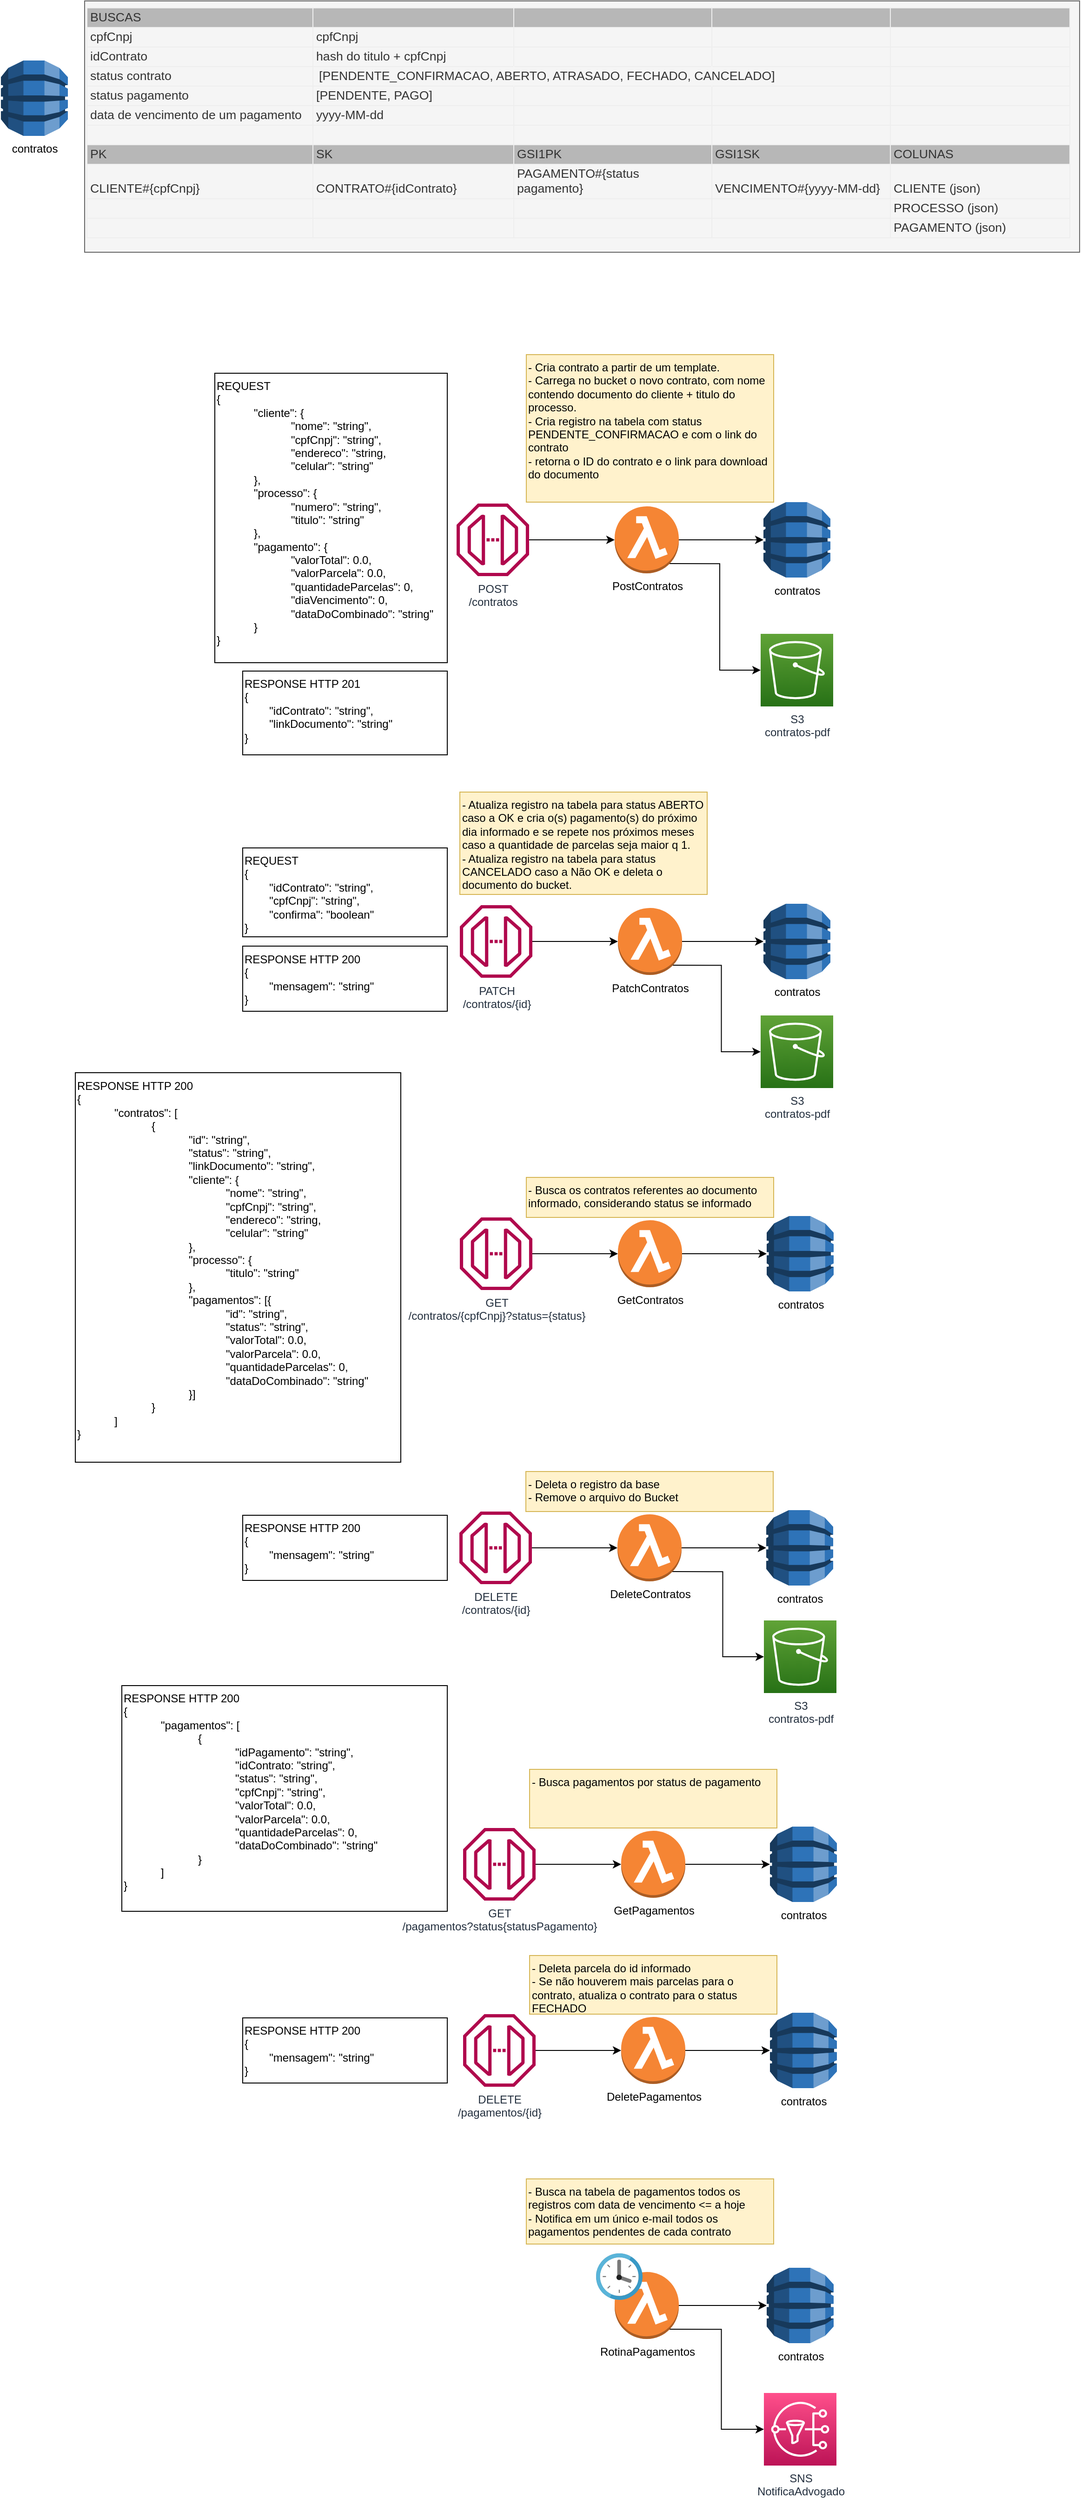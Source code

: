 <mxfile version="20.8.13" type="device"><diagram id="jhlSBFJgIuNwSkGEUQfC" name="Arquitetura"><mxGraphModel dx="2501" dy="2020" grid="1" gridSize="10" guides="1" tooltips="1" connect="1" arrows="1" fold="1" page="1" pageScale="1" pageWidth="827" pageHeight="1169" math="0" shadow="0"><root><mxCell id="0"/><mxCell id="1" parent="0"/><mxCell id="ltzRcMcCTRwKxBq_IhQP-3" style="edgeStyle=orthogonalEdgeStyle;rounded=0;orthogonalLoop=1;jettySize=auto;html=1;entryX=0;entryY=0.5;entryDx=0;entryDy=0;entryPerimeter=0;" parent="1" source="ltzRcMcCTRwKxBq_IhQP-1" target="ltzRcMcCTRwKxBq_IhQP-2" edge="1"><mxGeometry relative="1" as="geometry"/></mxCell><mxCell id="ltzRcMcCTRwKxBq_IhQP-1" value="POST&lt;br&gt;/contratos" style="sketch=0;outlineConnect=0;fontColor=#232F3E;gradientColor=none;fillColor=#B0084D;strokeColor=none;dashed=0;verticalLabelPosition=bottom;verticalAlign=top;align=center;html=1;fontSize=12;fontStyle=0;aspect=fixed;pointerEvents=1;shape=mxgraph.aws4.endpoint;" parent="1" vertex="1"><mxGeometry x="-270" y="-550" width="78" height="78" as="geometry"/></mxCell><mxCell id="ltzRcMcCTRwKxBq_IhQP-5" style="edgeStyle=orthogonalEdgeStyle;rounded=0;orthogonalLoop=1;jettySize=auto;html=1;exitX=1;exitY=0.5;exitDx=0;exitDy=0;exitPerimeter=0;entryX=0;entryY=0.5;entryDx=0;entryDy=0;entryPerimeter=0;" parent="1" source="ltzRcMcCTRwKxBq_IhQP-2" target="ltzRcMcCTRwKxBq_IhQP-4" edge="1"><mxGeometry relative="1" as="geometry"/></mxCell><mxCell id="ltzRcMcCTRwKxBq_IhQP-9" style="edgeStyle=orthogonalEdgeStyle;rounded=0;orthogonalLoop=1;jettySize=auto;html=1;exitX=0.855;exitY=0.855;exitDx=0;exitDy=0;exitPerimeter=0;entryX=0;entryY=0.5;entryDx=0;entryDy=0;entryPerimeter=0;" parent="1" source="ltzRcMcCTRwKxBq_IhQP-2" target="ltzRcMcCTRwKxBq_IhQP-10" edge="1"><mxGeometry relative="1" as="geometry"><mxPoint x="57" y="-361.0" as="targetPoint"/></mxGeometry></mxCell><mxCell id="ltzRcMcCTRwKxBq_IhQP-2" value="PostContratos" style="outlineConnect=0;dashed=0;verticalLabelPosition=bottom;verticalAlign=top;align=center;html=1;shape=mxgraph.aws3.lambda_function;fillColor=#F58534;gradientColor=none;" parent="1" vertex="1"><mxGeometry x="-100" y="-547" width="69" height="72" as="geometry"/></mxCell><mxCell id="ltzRcMcCTRwKxBq_IhQP-4" value="contratos" style="outlineConnect=0;dashed=0;verticalLabelPosition=bottom;verticalAlign=top;align=center;html=1;shape=mxgraph.aws3.dynamo_db;fillColor=#2E73B8;gradientColor=none;" parent="1" vertex="1"><mxGeometry x="60" y="-551.5" width="72" height="81" as="geometry"/></mxCell><mxCell id="ltzRcMcCTRwKxBq_IhQP-6" value="&lt;div&gt;REQUEST&lt;/div&gt;&lt;div&gt;{&lt;/div&gt;&lt;blockquote style=&quot;margin: 0 0 0 40px; border: none; padding: 0px;&quot;&gt;&lt;div&gt;&quot;cliente&quot;: {&lt;/div&gt;&lt;/blockquote&gt;&lt;blockquote style=&quot;margin: 0 0 0 40px; border: none; padding: 0px;&quot;&gt;&lt;blockquote style=&quot;margin: 0 0 0 40px; border: none; padding: 0px;&quot;&gt;&lt;div&gt;&quot;nome&quot;: &quot;string&quot;,&lt;/div&gt;&lt;/blockquote&gt;&lt;blockquote style=&quot;margin: 0 0 0 40px; border: none; padding: 0px;&quot;&gt;&lt;div&gt;&quot;cpfCnpj&quot;: &quot;string&quot;,&lt;/div&gt;&lt;/blockquote&gt;&lt;blockquote style=&quot;margin: 0 0 0 40px; border: none; padding: 0px;&quot;&gt;&lt;div&gt;&quot;endereco&quot;: &quot;string,&lt;/div&gt;&lt;/blockquote&gt;&lt;blockquote style=&quot;margin: 0 0 0 40px; border: none; padding: 0px;&quot;&gt;&lt;div&gt;&quot;celular&quot;: &quot;string&quot;&lt;/div&gt;&lt;/blockquote&gt;&lt;/blockquote&gt;&lt;blockquote style=&quot;margin: 0 0 0 40px; border: none; padding: 0px;&quot;&gt;&lt;div&gt;},&lt;/div&gt;&lt;div&gt;&quot;processo&quot;: {&lt;/div&gt;&lt;/blockquote&gt;&lt;blockquote style=&quot;margin: 0 0 0 40px; border: none; padding: 0px;&quot;&gt;&lt;blockquote style=&quot;margin: 0 0 0 40px; border: none; padding: 0px;&quot;&gt;&lt;div&gt;&quot;numero&quot;: &quot;string&quot;,&lt;/div&gt;&lt;/blockquote&gt;&lt;blockquote style=&quot;margin: 0 0 0 40px; border: none; padding: 0px;&quot;&gt;&lt;div&gt;&quot;titulo&quot;: &quot;string&quot;&lt;/div&gt;&lt;/blockquote&gt;&lt;/blockquote&gt;&lt;blockquote style=&quot;margin: 0 0 0 40px; border: none; padding: 0px;&quot;&gt;&lt;div&gt;},&lt;/div&gt;&lt;div&gt;&quot;pagamento&quot;: {&lt;/div&gt;&lt;/blockquote&gt;&lt;blockquote style=&quot;margin: 0 0 0 40px; border: none; padding: 0px;&quot;&gt;&lt;blockquote style=&quot;margin: 0 0 0 40px; border: none; padding: 0px;&quot;&gt;&lt;div&gt;&quot;valorTotal&quot;: 0.0,&lt;/div&gt;&lt;/blockquote&gt;&lt;blockquote style=&quot;margin: 0 0 0 40px; border: none; padding: 0px;&quot;&gt;&lt;div&gt;&quot;valorParcela&quot;: 0.0,&lt;/div&gt;&lt;/blockquote&gt;&lt;blockquote style=&quot;margin: 0 0 0 40px; border: none; padding: 0px;&quot;&gt;&lt;div&gt;&quot;quantidadeParcelas&quot;: 0,&lt;/div&gt;&lt;/blockquote&gt;&lt;blockquote style=&quot;margin: 0 0 0 40px; border: none; padding: 0px;&quot;&gt;&lt;div&gt;&quot;diaVencimento&quot;: 0,&lt;/div&gt;&lt;/blockquote&gt;&lt;blockquote style=&quot;margin: 0 0 0 40px; border: none; padding: 0px;&quot;&gt;&lt;div&gt;&quot;dataDoCombinado&quot;: &quot;string&quot;&lt;/div&gt;&lt;/blockquote&gt;&lt;/blockquote&gt;&lt;blockquote style=&quot;margin: 0 0 0 40px; border: none; padding: 0px;&quot;&gt;&lt;div&gt;}&lt;/div&gt;&lt;/blockquote&gt;&lt;div&gt;}&lt;/div&gt;" style="rounded=0;whiteSpace=wrap;html=1;align=left;verticalAlign=top;" parent="1" vertex="1"><mxGeometry x="-530" y="-690" width="250" height="311" as="geometry"/></mxCell><mxCell id="ltzRcMcCTRwKxBq_IhQP-10" value="S3&lt;br&gt;contratos-pdf" style="sketch=0;points=[[0,0,0],[0.25,0,0],[0.5,0,0],[0.75,0,0],[1,0,0],[0,1,0],[0.25,1,0],[0.5,1,0],[0.75,1,0],[1,1,0],[0,0.25,0],[0,0.5,0],[0,0.75,0],[1,0.25,0],[1,0.5,0],[1,0.75,0]];outlineConnect=0;fontColor=#232F3E;gradientColor=#60A337;gradientDirection=north;fillColor=#277116;strokeColor=#ffffff;dashed=0;verticalLabelPosition=bottom;verticalAlign=top;align=center;html=1;fontSize=12;fontStyle=0;aspect=fixed;shape=mxgraph.aws4.resourceIcon;resIcon=mxgraph.aws4.s3;" parent="1" vertex="1"><mxGeometry x="57" y="-410" width="78" height="78" as="geometry"/></mxCell><mxCell id="ltzRcMcCTRwKxBq_IhQP-11" style="edgeStyle=orthogonalEdgeStyle;rounded=0;orthogonalLoop=1;jettySize=auto;html=1;entryX=0;entryY=0.5;entryDx=0;entryDy=0;entryPerimeter=0;" parent="1" source="ltzRcMcCTRwKxBq_IhQP-12" target="ltzRcMcCTRwKxBq_IhQP-14" edge="1"><mxGeometry relative="1" as="geometry"/></mxCell><mxCell id="ltzRcMcCTRwKxBq_IhQP-12" value="PATCH&lt;br&gt;/contratos/{id}" style="sketch=0;outlineConnect=0;fontColor=#232F3E;gradientColor=none;fillColor=#B0084D;strokeColor=none;dashed=0;verticalLabelPosition=bottom;verticalAlign=top;align=center;html=1;fontSize=12;fontStyle=0;aspect=fixed;pointerEvents=1;shape=mxgraph.aws4.endpoint;" parent="1" vertex="1"><mxGeometry x="-266.5" y="-118.5" width="78" height="78" as="geometry"/></mxCell><mxCell id="ltzRcMcCTRwKxBq_IhQP-13" style="edgeStyle=orthogonalEdgeStyle;rounded=0;orthogonalLoop=1;jettySize=auto;html=1;exitX=1;exitY=0.5;exitDx=0;exitDy=0;exitPerimeter=0;entryX=0;entryY=0.5;entryDx=0;entryDy=0;entryPerimeter=0;" parent="1" source="ltzRcMcCTRwKxBq_IhQP-14" target="ltzRcMcCTRwKxBq_IhQP-15" edge="1"><mxGeometry relative="1" as="geometry"/></mxCell><mxCell id="ltzRcMcCTRwKxBq_IhQP-17" style="edgeStyle=orthogonalEdgeStyle;rounded=0;orthogonalLoop=1;jettySize=auto;html=1;exitX=0.855;exitY=0.855;exitDx=0;exitDy=0;exitPerimeter=0;entryX=0;entryY=0.5;entryDx=0;entryDy=0;entryPerimeter=0;" parent="1" source="ltzRcMcCTRwKxBq_IhQP-14" target="ltzRcMcCTRwKxBq_IhQP-16" edge="1"><mxGeometry relative="1" as="geometry"/></mxCell><mxCell id="ltzRcMcCTRwKxBq_IhQP-14" value="PatchContratos" style="outlineConnect=0;dashed=0;verticalLabelPosition=bottom;verticalAlign=top;align=center;html=1;shape=mxgraph.aws3.lambda_function;fillColor=#F58534;gradientColor=none;" parent="1" vertex="1"><mxGeometry x="-96.5" y="-115.5" width="69" height="72" as="geometry"/></mxCell><mxCell id="ltzRcMcCTRwKxBq_IhQP-15" value="contratos" style="outlineConnect=0;dashed=0;verticalLabelPosition=bottom;verticalAlign=top;align=center;html=1;shape=mxgraph.aws3.dynamo_db;fillColor=#2E73B8;gradientColor=none;" parent="1" vertex="1"><mxGeometry x="60" y="-120" width="72" height="81" as="geometry"/></mxCell><mxCell id="ltzRcMcCTRwKxBq_IhQP-16" value="S3&lt;br&gt;contratos-pdf" style="sketch=0;points=[[0,0,0],[0.25,0,0],[0.5,0,0],[0.75,0,0],[1,0,0],[0,1,0],[0.25,1,0],[0.5,1,0],[0.75,1,0],[1,1,0],[0,0.25,0],[0,0.5,0],[0,0.75,0],[1,0.25,0],[1,0.5,0],[1,0.75,0]];outlineConnect=0;fontColor=#232F3E;gradientColor=#60A337;gradientDirection=north;fillColor=#277116;strokeColor=#ffffff;dashed=0;verticalLabelPosition=bottom;verticalAlign=top;align=center;html=1;fontSize=12;fontStyle=0;aspect=fixed;shape=mxgraph.aws4.resourceIcon;resIcon=mxgraph.aws4.s3;" parent="1" vertex="1"><mxGeometry x="57" width="78" height="78" as="geometry"/></mxCell><mxCell id="ltzRcMcCTRwKxBq_IhQP-18" value="- Cria contrato a partir de um template.&lt;br&gt;- Carrega no bucket o novo contrato, com nome contendo documento do cliente + titulo do processo.&lt;br&gt;- Cria registro na tabela com status PENDENTE_CONFIRMACAO e com o link do contrato&lt;br&gt;- retorna o ID do contrato e o link para download do documento" style="rounded=0;whiteSpace=wrap;html=1;fillColor=#fff2cc;strokeColor=#d6b656;align=left;verticalAlign=top;" parent="1" vertex="1"><mxGeometry x="-195" y="-710" width="266" height="158.5" as="geometry"/></mxCell><mxCell id="ltzRcMcCTRwKxBq_IhQP-19" value="&lt;div&gt;RESPONSE HTTP 201&lt;/div&gt;&lt;div&gt;{&lt;/div&gt;&lt;div&gt;&lt;span style=&quot;white-space: pre;&quot;&gt;&#9;&lt;/span&gt;&quot;idContrato&quot;: &quot;string&quot;,&lt;br&gt;&lt;/div&gt;&lt;div&gt;&lt;span style=&quot;white-space: pre;&quot;&gt;&#9;&lt;/span&gt;&quot;linkDocumento&quot;: &quot;string&quot;&lt;/div&gt;&lt;div&gt;}&lt;/div&gt;" style="rounded=0;whiteSpace=wrap;html=1;align=left;verticalAlign=top;" parent="1" vertex="1"><mxGeometry x="-500" y="-370" width="220" height="90" as="geometry"/></mxCell><mxCell id="ltzRcMcCTRwKxBq_IhQP-20" value="contratos" style="outlineConnect=0;dashed=0;verticalLabelPosition=bottom;verticalAlign=top;align=center;html=1;shape=mxgraph.aws3.dynamo_db;fillColor=#2E73B8;gradientColor=none;" parent="1" vertex="1"><mxGeometry x="-760" y="-1026" width="72" height="81" as="geometry"/></mxCell><mxCell id="ltzRcMcCTRwKxBq_IhQP-21" value="- Atualiza registro na tabela para status ABERTO caso a OK e cria o(s) pagamento(s) do próximo dia informado e se repete nos próximos meses caso a quantidade de parcelas seja maior q 1.&lt;br&gt;- Atualiza registro na tabela para status CANCELADO caso a Não OK e deleta o documento do bucket." style="rounded=0;whiteSpace=wrap;html=1;fillColor=#fff2cc;strokeColor=#d6b656;align=left;verticalAlign=top;" parent="1" vertex="1"><mxGeometry x="-266.5" y="-240" width="266" height="110" as="geometry"/></mxCell><mxCell id="ltzRcMcCTRwKxBq_IhQP-22" value="&lt;div&gt;REQUEST&lt;/div&gt;&lt;div&gt;{&lt;/div&gt;&lt;div&gt;&amp;nbsp; &amp;nbsp; &amp;nbsp; &amp;nbsp; &quot;idContrato&quot;: &quot;string&quot;,&lt;/div&gt;&lt;div&gt;&amp;nbsp; &amp;nbsp; &amp;nbsp; &amp;nbsp; &quot;cpfCnpj&quot;: &quot;string&quot;,&lt;/div&gt;&lt;div&gt;&lt;span style=&quot;white-space: pre;&quot;&gt;&#9;&lt;/span&gt;&quot;confirma&quot;: &quot;boolean&quot;&lt;br&gt;&lt;/div&gt;&lt;div&gt;}&lt;/div&gt;" style="rounded=0;whiteSpace=wrap;html=1;align=left;verticalAlign=top;" parent="1" vertex="1"><mxGeometry x="-500" y="-180" width="220" height="95.5" as="geometry"/></mxCell><mxCell id="ltzRcMcCTRwKxBq_IhQP-23" value="&lt;div&gt;RESPONSE HTTP 200&lt;/div&gt;&lt;div&gt;{&lt;/div&gt;&lt;div&gt;&lt;span style=&quot;white-space: pre;&quot;&gt;&#9;&lt;/span&gt;&quot;mensagem&quot;: &quot;string&quot;&lt;br&gt;&lt;/div&gt;&lt;div&gt;}&lt;/div&gt;" style="rounded=0;whiteSpace=wrap;html=1;align=left;verticalAlign=top;" parent="1" vertex="1"><mxGeometry x="-500" y="-74.5" width="220" height="70" as="geometry"/></mxCell><mxCell id="ltzRcMcCTRwKxBq_IhQP-28" style="edgeStyle=orthogonalEdgeStyle;rounded=0;orthogonalLoop=1;jettySize=auto;html=1;exitX=1;exitY=0.5;exitDx=0;exitDy=0;exitPerimeter=0;entryX=0;entryY=0.5;entryDx=0;entryDy=0;entryPerimeter=0;" parent="1" source="ltzRcMcCTRwKxBq_IhQP-24" target="ltzRcMcCTRwKxBq_IhQP-27" edge="1"><mxGeometry relative="1" as="geometry"/></mxCell><mxCell id="ltzRcMcCTRwKxBq_IhQP-24" value="GetContratos" style="outlineConnect=0;dashed=0;verticalLabelPosition=bottom;verticalAlign=top;align=center;html=1;shape=mxgraph.aws3.lambda_function;fillColor=#F58534;gradientColor=none;" parent="1" vertex="1"><mxGeometry x="-96.5" y="220" width="69" height="72" as="geometry"/></mxCell><mxCell id="ltzRcMcCTRwKxBq_IhQP-26" style="edgeStyle=orthogonalEdgeStyle;rounded=0;orthogonalLoop=1;jettySize=auto;html=1;entryX=0;entryY=0.5;entryDx=0;entryDy=0;entryPerimeter=0;" parent="1" source="ltzRcMcCTRwKxBq_IhQP-25" target="ltzRcMcCTRwKxBq_IhQP-24" edge="1"><mxGeometry relative="1" as="geometry"/></mxCell><mxCell id="ltzRcMcCTRwKxBq_IhQP-25" value="GET&lt;br&gt;/contratos/{cpfCnpj}?status={status}" style="sketch=0;outlineConnect=0;fontColor=#232F3E;gradientColor=none;fillColor=#B0084D;strokeColor=none;dashed=0;verticalLabelPosition=bottom;verticalAlign=top;align=center;html=1;fontSize=12;fontStyle=0;aspect=fixed;pointerEvents=1;shape=mxgraph.aws4.endpoint;" parent="1" vertex="1"><mxGeometry x="-266.5" y="217" width="78" height="78" as="geometry"/></mxCell><mxCell id="ltzRcMcCTRwKxBq_IhQP-27" value="contratos" style="outlineConnect=0;dashed=0;verticalLabelPosition=bottom;verticalAlign=top;align=center;html=1;shape=mxgraph.aws3.dynamo_db;fillColor=#2E73B8;gradientColor=none;" parent="1" vertex="1"><mxGeometry x="63.5" y="215.5" width="72" height="81" as="geometry"/></mxCell><mxCell id="ltzRcMcCTRwKxBq_IhQP-29" value="- Busca os contratos referentes ao documento informado, considerando status se informado" style="rounded=0;whiteSpace=wrap;html=1;fillColor=#fff2cc;strokeColor=#d6b656;align=left;verticalAlign=top;" parent="1" vertex="1"><mxGeometry x="-195" y="174" width="266" height="43" as="geometry"/></mxCell><mxCell id="ltzRcMcCTRwKxBq_IhQP-31" value="&lt;div&gt;RESPONSE HTTP 200&lt;/div&gt;&lt;div&gt;{&lt;/div&gt;&lt;blockquote style=&quot;margin: 0 0 0 40px; border: none; padding: 0px;&quot;&gt;&lt;div&gt;&quot;contratos&quot;: [&lt;/div&gt;&lt;/blockquote&gt;&lt;blockquote style=&quot;margin: 0 0 0 40px; border: none; padding: 0px;&quot;&gt;&lt;blockquote style=&quot;margin: 0 0 0 40px; border: none; padding: 0px;&quot;&gt;&lt;div&gt;&lt;span style=&quot;background-color: initial;&quot;&gt;{&lt;/span&gt;&lt;/div&gt;&lt;div&gt;&lt;span style=&quot;background-color: initial;&quot;&gt;&lt;span style=&quot;&quot;&gt;&lt;span style=&quot;&quot;&gt;&#9;&lt;/span&gt;    &lt;span style=&quot;white-space: pre;&quot;&gt;&#9;&amp;nbsp;&lt;/span&gt;&amp;nbsp; &amp;nbsp;&quot;id&quot;: &quot;string&quot;,&lt;/span&gt;&lt;/span&gt;&lt;/div&gt;&lt;div&gt;&lt;span style=&quot;background-color: initial;&quot;&gt;&lt;span style=&quot;&quot;&gt;&lt;span style=&quot;&quot;&gt;&#9;&lt;/span&gt;    &lt;span style=&quot;white-space: pre;&quot;&gt;&#9;&lt;/span&gt;&amp;nbsp; &amp;nbsp; &quot;status&quot;: &quot;string&quot;,&#9;&lt;/span&gt;&amp;nbsp;&lt;/span&gt;&lt;/div&gt;&lt;div&gt;&lt;span style=&quot;background-color: initial;&quot;&gt;&lt;span style=&quot;white-space: pre;&quot;&gt;&#9;&lt;/span&gt;&amp;nbsp; &amp;nbsp; &quot;linkDocumento&quot;: &quot;string&quot;,&amp;nbsp;&amp;nbsp;&amp;nbsp;&lt;br&gt;&lt;/span&gt;&lt;/div&gt;&lt;/blockquote&gt;&lt;blockquote style=&quot;margin: 0 0 0 40px; border: none; padding: 0px;&quot;&gt;&lt;blockquote style=&quot;margin: 0px 0px 0px 40px; border: none; padding: 0px;&quot;&gt;&quot;cliente&quot;: {&lt;/blockquote&gt;&lt;/blockquote&gt;&lt;blockquote style=&quot;margin: 0 0 0 40px; border: none; padding: 0px;&quot;&gt;&lt;blockquote style=&quot;margin: 0px 0px 0px 40px; border: none; padding: 0px;&quot;&gt;&lt;blockquote style=&quot;margin: 0px 0px 0px 40px; border: none; padding: 0px;&quot;&gt;&quot;nome&quot;: &quot;string&quot;,&lt;/blockquote&gt;&lt;/blockquote&gt;&lt;/blockquote&gt;&lt;blockquote style=&quot;margin: 0 0 0 40px; border: none; padding: 0px;&quot;&gt;&lt;blockquote style=&quot;margin: 0px 0px 0px 40px; border: none; padding: 0px;&quot;&gt;&lt;blockquote style=&quot;margin: 0px 0px 0px 40px; border: none; padding: 0px;&quot;&gt;&quot;cpfCnpj&quot;: &quot;string&quot;,&lt;/blockquote&gt;&lt;/blockquote&gt;&lt;/blockquote&gt;&lt;blockquote style=&quot;margin: 0 0 0 40px; border: none; padding: 0px;&quot;&gt;&lt;blockquote style=&quot;margin: 0px 0px 0px 40px; border: none; padding: 0px;&quot;&gt;&lt;blockquote style=&quot;margin: 0px 0px 0px 40px; border: none; padding: 0px;&quot;&gt;&quot;endereco&quot;: &quot;string,&lt;/blockquote&gt;&lt;/blockquote&gt;&lt;/blockquote&gt;&lt;blockquote style=&quot;margin: 0 0 0 40px; border: none; padding: 0px;&quot;&gt;&lt;blockquote style=&quot;margin: 0px 0px 0px 40px; border: none; padding: 0px;&quot;&gt;&lt;blockquote style=&quot;margin: 0px 0px 0px 40px; border: none; padding: 0px;&quot;&gt;&quot;celular&quot;: &quot;string&quot;&lt;/blockquote&gt;&lt;/blockquote&gt;&lt;/blockquote&gt;&lt;blockquote style=&quot;margin: 0 0 0 40px; border: none; padding: 0px;&quot;&gt;&lt;blockquote style=&quot;margin: 0px 0px 0px 40px; border: none; padding: 0px;&quot;&gt;&lt;div&gt;},&lt;/div&gt;&lt;/blockquote&gt;&lt;/blockquote&gt;&lt;blockquote style=&quot;margin: 0 0 0 40px; border: none; padding: 0px;&quot;&gt;&lt;blockquote style=&quot;margin: 0px 0px 0px 40px; border: none; padding: 0px;&quot;&gt;&lt;div&gt;&quot;processo&quot;: {&lt;/div&gt;&lt;/blockquote&gt;&lt;/blockquote&gt;&lt;blockquote style=&quot;margin: 0 0 0 40px; border: none; padding: 0px;&quot;&gt;&lt;blockquote style=&quot;margin: 0px 0px 0px 40px; border: none; padding: 0px;&quot;&gt;&lt;blockquote style=&quot;margin: 0px 0px 0px 40px; border: none; padding: 0px;&quot;&gt;&quot;titulo&quot;: &quot;string&quot;&lt;/blockquote&gt;&lt;/blockquote&gt;&lt;/blockquote&gt;&lt;blockquote style=&quot;margin: 0 0 0 40px; border: none; padding: 0px;&quot;&gt;&lt;blockquote style=&quot;margin: 0px 0px 0px 40px; border: none; padding: 0px;&quot;&gt;&lt;div&gt;},&lt;/div&gt;&lt;/blockquote&gt;&lt;/blockquote&gt;&lt;blockquote style=&quot;margin: 0 0 0 40px; border: none; padding: 0px;&quot;&gt;&lt;blockquote style=&quot;margin: 0px 0px 0px 40px; border: none; padding: 0px;&quot;&gt;&lt;div&gt;&quot;pagamentos&quot;: [{&lt;/div&gt;&lt;div&gt;&lt;span style=&quot;white-space: pre;&quot;&gt;&#9;&lt;/span&gt;&amp;nbsp; &amp;nbsp; &quot;id&quot;: &quot;string&quot;,&lt;br&gt;&lt;/div&gt;&lt;div&gt;&lt;span style=&quot;white-space: pre;&quot;&gt;&#9;&lt;/span&gt;&amp;nbsp; &amp;nbsp; &quot;status&quot;: &quot;string&quot;,&lt;br&gt;&lt;/div&gt;&lt;/blockquote&gt;&lt;/blockquote&gt;&lt;blockquote style=&quot;margin: 0 0 0 40px; border: none; padding: 0px;&quot;&gt;&lt;blockquote style=&quot;margin: 0px 0px 0px 40px; border: none; padding: 0px;&quot;&gt;&lt;blockquote style=&quot;margin: 0px 0px 0px 40px; border: none; padding: 0px;&quot;&gt;&quot;valorTotal&quot;: 0.0,&lt;/blockquote&gt;&lt;/blockquote&gt;&lt;/blockquote&gt;&lt;blockquote style=&quot;margin: 0 0 0 40px; border: none; padding: 0px;&quot;&gt;&lt;blockquote style=&quot;margin: 0px 0px 0px 40px; border: none; padding: 0px;&quot;&gt;&lt;blockquote style=&quot;margin: 0px 0px 0px 40px; border: none; padding: 0px;&quot;&gt;&quot;valorParcela&quot;: 0.0,&lt;/blockquote&gt;&lt;/blockquote&gt;&lt;/blockquote&gt;&lt;blockquote style=&quot;margin: 0 0 0 40px; border: none; padding: 0px;&quot;&gt;&lt;blockquote style=&quot;margin: 0px 0px 0px 40px; border: none; padding: 0px;&quot;&gt;&lt;blockquote style=&quot;margin: 0px 0px 0px 40px; border: none; padding: 0px;&quot;&gt;&quot;quantidadeParcelas&quot;: 0,&lt;/blockquote&gt;&lt;/blockquote&gt;&lt;/blockquote&gt;&lt;blockquote style=&quot;margin: 0 0 0 40px; border: none; padding: 0px;&quot;&gt;&lt;blockquote style=&quot;margin: 0px 0px 0px 40px; border: none; padding: 0px;&quot;&gt;&lt;blockquote style=&quot;margin: 0px 0px 0px 40px; border: none; padding: 0px;&quot;&gt;&quot;dataDoCombinado&quot;: &quot;string&quot;&lt;/blockquote&gt;&lt;/blockquote&gt;&lt;/blockquote&gt;&lt;blockquote style=&quot;margin: 0 0 0 40px; border: none; padding: 0px;&quot;&gt;&lt;blockquote style=&quot;margin: 0px 0px 0px 40px; border: none; padding: 0px;&quot;&gt;}]&lt;/blockquote&gt;&lt;/blockquote&gt;&lt;blockquote style=&quot;margin: 0 0 0 40px; border: none; padding: 0px;&quot;&gt;&lt;div&gt;}&lt;/div&gt;&lt;/blockquote&gt;&lt;/blockquote&gt;&lt;blockquote style=&quot;margin: 0 0 0 40px; border: none; padding: 0px;&quot;&gt;&lt;div&gt;]&lt;/div&gt;&lt;/blockquote&gt;&lt;div&gt;}&lt;/div&gt;" style="rounded=0;whiteSpace=wrap;html=1;align=left;verticalAlign=top;" parent="1" vertex="1"><mxGeometry x="-680" y="61.5" width="350" height="418.5" as="geometry"/></mxCell><mxCell id="ltzRcMcCTRwKxBq_IhQP-32" style="edgeStyle=orthogonalEdgeStyle;rounded=0;orthogonalLoop=1;jettySize=auto;html=1;exitX=1;exitY=0.5;exitDx=0;exitDy=0;exitPerimeter=0;entryX=0;entryY=0.5;entryDx=0;entryDy=0;entryPerimeter=0;" parent="1" source="ltzRcMcCTRwKxBq_IhQP-33" target="ltzRcMcCTRwKxBq_IhQP-36" edge="1"><mxGeometry relative="1" as="geometry"/></mxCell><mxCell id="ltzRcMcCTRwKxBq_IhQP-39" style="edgeStyle=orthogonalEdgeStyle;rounded=0;orthogonalLoop=1;jettySize=auto;html=1;exitX=0.855;exitY=0.855;exitDx=0;exitDy=0;exitPerimeter=0;entryX=0;entryY=0.5;entryDx=0;entryDy=0;entryPerimeter=0;" parent="1" source="ltzRcMcCTRwKxBq_IhQP-33" target="ltzRcMcCTRwKxBq_IhQP-38" edge="1"><mxGeometry relative="1" as="geometry"/></mxCell><mxCell id="ltzRcMcCTRwKxBq_IhQP-33" value="DeleteContratos" style="outlineConnect=0;dashed=0;verticalLabelPosition=bottom;verticalAlign=top;align=center;html=1;shape=mxgraph.aws3.lambda_function;fillColor=#F58534;gradientColor=none;" parent="1" vertex="1"><mxGeometry x="-97" y="536" width="69" height="72" as="geometry"/></mxCell><mxCell id="ltzRcMcCTRwKxBq_IhQP-34" style="edgeStyle=orthogonalEdgeStyle;rounded=0;orthogonalLoop=1;jettySize=auto;html=1;entryX=0;entryY=0.5;entryDx=0;entryDy=0;entryPerimeter=0;" parent="1" source="ltzRcMcCTRwKxBq_IhQP-35" target="ltzRcMcCTRwKxBq_IhQP-33" edge="1"><mxGeometry relative="1" as="geometry"/></mxCell><mxCell id="ltzRcMcCTRwKxBq_IhQP-35" value="DELETE&lt;br&gt;/contratos/{id}" style="sketch=0;outlineConnect=0;fontColor=#232F3E;gradientColor=none;fillColor=#B0084D;strokeColor=none;dashed=0;verticalLabelPosition=bottom;verticalAlign=top;align=center;html=1;fontSize=12;fontStyle=0;aspect=fixed;pointerEvents=1;shape=mxgraph.aws4.endpoint;" parent="1" vertex="1"><mxGeometry x="-267" y="533" width="78" height="78" as="geometry"/></mxCell><mxCell id="ltzRcMcCTRwKxBq_IhQP-36" value="contratos" style="outlineConnect=0;dashed=0;verticalLabelPosition=bottom;verticalAlign=top;align=center;html=1;shape=mxgraph.aws3.dynamo_db;fillColor=#2E73B8;gradientColor=none;" parent="1" vertex="1"><mxGeometry x="63" y="531.5" width="72" height="81" as="geometry"/></mxCell><mxCell id="ltzRcMcCTRwKxBq_IhQP-37" value="- Deleta o registro da base&lt;br&gt;- Remove o arquivo do Bucket" style="rounded=0;whiteSpace=wrap;html=1;fillColor=#fff2cc;strokeColor=#d6b656;align=left;verticalAlign=top;" parent="1" vertex="1"><mxGeometry x="-195.5" y="490" width="266" height="43" as="geometry"/></mxCell><mxCell id="ltzRcMcCTRwKxBq_IhQP-38" value="S3&lt;br&gt;contratos-pdf" style="sketch=0;points=[[0,0,0],[0.25,0,0],[0.5,0,0],[0.75,0,0],[1,0,0],[0,1,0],[0.25,1,0],[0.5,1,0],[0.75,1,0],[1,1,0],[0,0.25,0],[0,0.5,0],[0,0.75,0],[1,0.25,0],[1,0.5,0],[1,0.75,0]];outlineConnect=0;fontColor=#232F3E;gradientColor=#60A337;gradientDirection=north;fillColor=#277116;strokeColor=#ffffff;dashed=0;verticalLabelPosition=bottom;verticalAlign=top;align=center;html=1;fontSize=12;fontStyle=0;aspect=fixed;shape=mxgraph.aws4.resourceIcon;resIcon=mxgraph.aws4.s3;" parent="1" vertex="1"><mxGeometry x="60.5" y="650" width="78" height="78" as="geometry"/></mxCell><mxCell id="ltzRcMcCTRwKxBq_IhQP-40" value="&lt;div&gt;RESPONSE HTTP 200&lt;/div&gt;&lt;div&gt;{&lt;/div&gt;&lt;div&gt;&lt;span style=&quot;white-space: pre;&quot;&gt;&#9;&lt;/span&gt;&quot;mensagem&quot;: &quot;string&quot;&lt;br&gt;&lt;/div&gt;&lt;div&gt;}&lt;/div&gt;" style="rounded=0;whiteSpace=wrap;html=1;align=left;verticalAlign=top;" parent="1" vertex="1"><mxGeometry x="-500" y="537" width="220" height="70" as="geometry"/></mxCell><mxCell id="ltzRcMcCTRwKxBq_IhQP-44" style="edgeStyle=orthogonalEdgeStyle;rounded=0;orthogonalLoop=1;jettySize=auto;html=1;exitX=1;exitY=0.5;exitDx=0;exitDy=0;exitPerimeter=0;entryX=0;entryY=0.5;entryDx=0;entryDy=0;entryPerimeter=0;" parent="1" source="ltzRcMcCTRwKxBq_IhQP-41" target="ltzRcMcCTRwKxBq_IhQP-43" edge="1"><mxGeometry relative="1" as="geometry"/></mxCell><mxCell id="ltzRcMcCTRwKxBq_IhQP-48" style="edgeStyle=orthogonalEdgeStyle;rounded=0;orthogonalLoop=1;jettySize=auto;html=1;exitX=0.855;exitY=0.855;exitDx=0;exitDy=0;exitPerimeter=0;entryX=0;entryY=0.5;entryDx=0;entryDy=0;entryPerimeter=0;" parent="1" source="ltzRcMcCTRwKxBq_IhQP-41" target="ltzRcMcCTRwKxBq_IhQP-47" edge="1"><mxGeometry relative="1" as="geometry"/></mxCell><mxCell id="ltzRcMcCTRwKxBq_IhQP-41" value="RotinaPagamentos" style="outlineConnect=0;dashed=0;verticalLabelPosition=bottom;verticalAlign=top;align=center;html=1;shape=mxgraph.aws3.lambda_function;fillColor=#F58534;gradientColor=none;" parent="1" vertex="1"><mxGeometry x="-100" y="1350" width="69" height="72" as="geometry"/></mxCell><mxCell id="ltzRcMcCTRwKxBq_IhQP-42" value="" style="sketch=0;aspect=fixed;html=1;points=[];align=center;image;fontSize=12;image=img/lib/mscae/Clock.svg;" parent="1" vertex="1"><mxGeometry x="-120" y="1330" width="50" height="50" as="geometry"/></mxCell><mxCell id="ltzRcMcCTRwKxBq_IhQP-43" value="contratos" style="outlineConnect=0;dashed=0;verticalLabelPosition=bottom;verticalAlign=top;align=center;html=1;shape=mxgraph.aws3.dynamo_db;fillColor=#2E73B8;gradientColor=none;" parent="1" vertex="1"><mxGeometry x="63.5" y="1345.5" width="72" height="81" as="geometry"/></mxCell><mxCell id="ltzRcMcCTRwKxBq_IhQP-45" value="- Busca na tabela de pagamentos todos os registros com data de vencimento &amp;lt;= a hoje&lt;br&gt;- Notifica em um único e-mail todos os pagamentos pendentes de cada contrato" style="rounded=0;whiteSpace=wrap;html=1;fillColor=#fff2cc;strokeColor=#d6b656;align=left;verticalAlign=top;" parent="1" vertex="1"><mxGeometry x="-195" y="1250" width="266" height="70" as="geometry"/></mxCell><mxCell id="ltzRcMcCTRwKxBq_IhQP-47" value="SNS&lt;br&gt;NotificaAdvogado" style="sketch=0;points=[[0,0,0],[0.25,0,0],[0.5,0,0],[0.75,0,0],[1,0,0],[0,1,0],[0.25,1,0],[0.5,1,0],[0.75,1,0],[1,1,0],[0,0.25,0],[0,0.5,0],[0,0.75,0],[1,0.25,0],[1,0.5,0],[1,0.75,0]];outlineConnect=0;fontColor=#232F3E;gradientColor=#FF4F8B;gradientDirection=north;fillColor=#BC1356;strokeColor=#ffffff;dashed=0;verticalLabelPosition=bottom;verticalAlign=top;align=center;html=1;fontSize=12;fontStyle=0;aspect=fixed;shape=mxgraph.aws4.resourceIcon;resIcon=mxgraph.aws4.sns;" parent="1" vertex="1"><mxGeometry x="60.5" y="1480" width="78" height="78" as="geometry"/></mxCell><mxCell id="ltzRcMcCTRwKxBq_IhQP-53" style="edgeStyle=orthogonalEdgeStyle;rounded=0;orthogonalLoop=1;jettySize=auto;html=1;exitX=1;exitY=0.5;exitDx=0;exitDy=0;exitPerimeter=0;entryX=0;entryY=0.5;entryDx=0;entryDy=0;entryPerimeter=0;" parent="1" source="ltzRcMcCTRwKxBq_IhQP-54" target="ltzRcMcCTRwKxBq_IhQP-57" edge="1"><mxGeometry relative="1" as="geometry"/></mxCell><mxCell id="ltzRcMcCTRwKxBq_IhQP-54" value="DeletePagamentos" style="outlineConnect=0;dashed=0;verticalLabelPosition=bottom;verticalAlign=top;align=center;html=1;shape=mxgraph.aws3.lambda_function;fillColor=#F58534;gradientColor=none;" parent="1" vertex="1"><mxGeometry x="-93" y="1076" width="69" height="72" as="geometry"/></mxCell><mxCell id="ltzRcMcCTRwKxBq_IhQP-55" style="edgeStyle=orthogonalEdgeStyle;rounded=0;orthogonalLoop=1;jettySize=auto;html=1;entryX=0;entryY=0.5;entryDx=0;entryDy=0;entryPerimeter=0;" parent="1" source="ltzRcMcCTRwKxBq_IhQP-56" target="ltzRcMcCTRwKxBq_IhQP-54" edge="1"><mxGeometry relative="1" as="geometry"/></mxCell><mxCell id="ltzRcMcCTRwKxBq_IhQP-56" value="DELETE&lt;br&gt;/pagamentos/{id}" style="sketch=0;outlineConnect=0;fontColor=#232F3E;gradientColor=none;fillColor=#B0084D;strokeColor=none;dashed=0;verticalLabelPosition=bottom;verticalAlign=top;align=center;html=1;fontSize=12;fontStyle=0;aspect=fixed;pointerEvents=1;shape=mxgraph.aws4.endpoint;" parent="1" vertex="1"><mxGeometry x="-263" y="1073" width="78" height="78" as="geometry"/></mxCell><mxCell id="ltzRcMcCTRwKxBq_IhQP-57" value="contratos" style="outlineConnect=0;dashed=0;verticalLabelPosition=bottom;verticalAlign=top;align=center;html=1;shape=mxgraph.aws3.dynamo_db;fillColor=#2E73B8;gradientColor=none;" parent="1" vertex="1"><mxGeometry x="67" y="1071.5" width="72" height="81" as="geometry"/></mxCell><mxCell id="ltzRcMcCTRwKxBq_IhQP-58" value="- Deleta parcela do id informado&lt;br&gt;- Se não houverem mais parcelas para o contrato, atualiza o contrato para o status FECHADO" style="rounded=0;whiteSpace=wrap;html=1;fillColor=#fff2cc;strokeColor=#d6b656;align=left;verticalAlign=top;" parent="1" vertex="1"><mxGeometry x="-191.5" y="1010" width="266" height="63" as="geometry"/></mxCell><mxCell id="ltzRcMcCTRwKxBq_IhQP-59" value="&lt;div&gt;RESPONSE HTTP 200&lt;/div&gt;&lt;div&gt;{&lt;/div&gt;&lt;div&gt;&lt;span style=&quot;white-space: pre;&quot;&gt;&#9;&lt;/span&gt;&quot;mensagem&quot;: &quot;string&quot;&lt;br&gt;&lt;/div&gt;&lt;div&gt;}&lt;/div&gt;" style="rounded=0;whiteSpace=wrap;html=1;align=left;verticalAlign=top;" parent="1" vertex="1"><mxGeometry x="-500" y="1077" width="220" height="70" as="geometry"/></mxCell><mxCell id="U2S8ZEKKzQbrb_MI1xQf-1" value="&lt;table style=&quot;table-layout:fixed;font-size:10pt;font-family:Arial;width:0px;border-collapse:collapse;border:none&quot; border=&quot;1&quot; dir=&quot;ltr&quot; cellpadding=&quot;0&quot; cellspacing=&quot;0&quot; xmlns=&quot;http://www.w3.org/1999/xhtml&quot;&gt;&lt;colgroup&gt;&lt;col width=&quot;243&quot;&gt;&lt;col width=&quot;216&quot;&gt;&lt;col width=&quot;213&quot;&gt;&lt;col width=&quot;192&quot;&gt;&lt;col width=&quot;193&quot;&gt;&lt;/colgroup&gt;&lt;tbody&gt;&lt;tr style=&quot;height:21px;&quot;&gt;&lt;td data-sheets-value=&quot;{&amp;quot;1&amp;quot;:2,&amp;quot;2&amp;quot;:&amp;quot;BUSCAS&amp;quot;}&quot; style=&quot;overflow:hidden;padding:2px 3px 2px 3px;vertical-align:bottom;background-color:#b7b7b7;&quot;&gt;BUSCAS&lt;/td&gt;&lt;td style=&quot;overflow:hidden;padding:2px 3px 2px 3px;vertical-align:bottom;background-color:#b7b7b7;&quot;&gt;&lt;/td&gt;&lt;td style=&quot;overflow:hidden;padding:2px 3px 2px 3px;vertical-align:bottom;background-color:#b7b7b7;&quot;&gt;&lt;/td&gt;&lt;td style=&quot;overflow:hidden;padding:2px 3px 2px 3px;vertical-align:bottom;background-color:#b7b7b7;&quot;&gt;&lt;/td&gt;&lt;td style=&quot;overflow:hidden;padding:2px 3px 2px 3px;vertical-align:bottom;background-color:#b7b7b7;&quot;&gt;&lt;/td&gt;&lt;/tr&gt;&lt;tr style=&quot;height:21px;&quot;&gt;&lt;td data-sheets-value=&quot;{&amp;quot;1&amp;quot;:2,&amp;quot;2&amp;quot;:&amp;quot;cpfCnpj&amp;quot;}&quot; style=&quot;overflow:hidden;padding:2px 3px 2px 3px;vertical-align:bottom;&quot;&gt;cpfCnpj&lt;/td&gt;&lt;td data-sheets-value=&quot;{&amp;quot;1&amp;quot;:2,&amp;quot;2&amp;quot;:&amp;quot;cpfCnpj&amp;quot;}&quot; style=&quot;overflow:hidden;padding:2px 3px 2px 3px;vertical-align:bottom;&quot;&gt;cpfCnpj&lt;/td&gt;&lt;td style=&quot;overflow:hidden;padding:2px 3px 2px 3px;vertical-align:bottom;&quot;&gt;&lt;/td&gt;&lt;td style=&quot;overflow:hidden;padding:2px 3px 2px 3px;vertical-align:bottom;&quot;&gt;&lt;/td&gt;&lt;td style=&quot;overflow:hidden;padding:2px 3px 2px 3px;vertical-align:bottom;&quot;&gt;&lt;/td&gt;&lt;/tr&gt;&lt;tr style=&quot;height:21px;&quot;&gt;&lt;td data-sheets-value=&quot;{&amp;quot;1&amp;quot;:2,&amp;quot;2&amp;quot;:&amp;quot;idContrato&amp;quot;}&quot; style=&quot;overflow:hidden;padding:2px 3px 2px 3px;vertical-align:bottom;&quot;&gt;idContrato&lt;/td&gt;&lt;td data-sheets-value=&quot;{&amp;quot;1&amp;quot;:2,&amp;quot;2&amp;quot;:&amp;quot;hash do titulo + cpfCnpj&amp;quot;}&quot; style=&quot;overflow:hidden;padding:2px 3px 2px 3px;vertical-align:bottom;&quot;&gt;hash do titulo + cpfCnpj&lt;/td&gt;&lt;td style=&quot;overflow:hidden;padding:2px 3px 2px 3px;vertical-align:bottom;&quot;&gt;&lt;/td&gt;&lt;td style=&quot;overflow:hidden;padding:2px 3px 2px 3px;vertical-align:bottom;&quot;&gt;&lt;/td&gt;&lt;td style=&quot;overflow:hidden;padding:2px 3px 2px 3px;vertical-align:bottom;&quot;&gt;&lt;/td&gt;&lt;/tr&gt;&lt;tr style=&quot;height:21px;&quot;&gt;&lt;td data-sheets-value=&quot;{&amp;quot;1&amp;quot;:2,&amp;quot;2&amp;quot;:&amp;quot;status contrato&amp;quot;}&quot; style=&quot;overflow:hidden;padding:2px 3px 2px 3px;vertical-align:bottom;&quot;&gt;status contrato&lt;/td&gt;&lt;td data-sheets-value=&quot;{&amp;quot;1&amp;quot;:2,&amp;quot;2&amp;quot;:&amp;quot;[PENDENTE_CONFIRMACAO, ABERTO, ATRASADO, FECHADO, CANCELADO]&amp;quot;}&quot; style=&quot;border-right:1px solid transparent;overflow:visible;padding:2px 3px 2px 3px;vertical-align:bottom;&quot;&gt;&lt;div style=&quot;overflow: hidden; position: relative; width: 618px; left: 3px;&quot;&gt;&lt;div style=&quot;float:left;&quot;&gt;[PENDENTE_CONFIRMACAO, ABERTO, ATRASADO, FECHADO, CANCELADO]&lt;/div&gt;&lt;/div&gt;&lt;/td&gt;&lt;td style=&quot;border-right:1px solid transparent;overflow:hidden;padding:2px 3px 2px 3px;vertical-align:bottom;&quot;&gt;&lt;/td&gt;&lt;td style=&quot;overflow:hidden;padding:2px 3px 2px 3px;vertical-align:bottom;&quot;&gt;&lt;/td&gt;&lt;td style=&quot;overflow:hidden;padding:2px 3px 2px 3px;vertical-align:bottom;&quot;&gt;&lt;/td&gt;&lt;/tr&gt;&lt;tr style=&quot;height:21px;&quot;&gt;&lt;td data-sheets-value=&quot;{&amp;quot;1&amp;quot;:2,&amp;quot;2&amp;quot;:&amp;quot;status pagamento&amp;quot;}&quot; style=&quot;overflow:hidden;padding:2px 3px 2px 3px;vertical-align:bottom;&quot;&gt;status pagamento&lt;/td&gt;&lt;td data-sheets-value=&quot;{&amp;quot;1&amp;quot;:2,&amp;quot;2&amp;quot;:&amp;quot;[PENDENTE, PAGO]&amp;quot;}&quot; style=&quot;overflow:hidden;padding:2px 3px 2px 3px;vertical-align:bottom;&quot;&gt;[PENDENTE, PAGO]&lt;/td&gt;&lt;td style=&quot;overflow:hidden;padding:2px 3px 2px 3px;vertical-align:bottom;&quot;&gt;&lt;/td&gt;&lt;td style=&quot;overflow:hidden;padding:2px 3px 2px 3px;vertical-align:bottom;&quot;&gt;&lt;/td&gt;&lt;td style=&quot;overflow:hidden;padding:2px 3px 2px 3px;vertical-align:bottom;&quot;&gt;&lt;/td&gt;&lt;/tr&gt;&lt;tr style=&quot;height:21px;&quot;&gt;&lt;td data-sheets-value=&quot;{&amp;quot;1&amp;quot;:2,&amp;quot;2&amp;quot;:&amp;quot;data de vencimento de um pagamento&amp;quot;}&quot; style=&quot;overflow:hidden;padding:2px 3px 2px 3px;vertical-align:bottom;&quot;&gt;data de vencimento de um pagamento&lt;/td&gt;&lt;td data-sheets-value=&quot;{&amp;quot;1&amp;quot;:2,&amp;quot;2&amp;quot;:&amp;quot;yyyy-MM-dd&amp;quot;}&quot; style=&quot;overflow:hidden;padding:2px 3px 2px 3px;vertical-align:bottom;&quot;&gt;yyyy-MM-dd&lt;/td&gt;&lt;td style=&quot;overflow:hidden;padding:2px 3px 2px 3px;vertical-align:bottom;&quot;&gt;&lt;/td&gt;&lt;td style=&quot;overflow:hidden;padding:2px 3px 2px 3px;vertical-align:bottom;&quot;&gt;&lt;/td&gt;&lt;td style=&quot;overflow:hidden;padding:2px 3px 2px 3px;vertical-align:bottom;&quot;&gt;&lt;/td&gt;&lt;/tr&gt;&lt;tr style=&quot;height:21px;&quot;&gt;&lt;td style=&quot;overflow:hidden;padding:2px 3px 2px 3px;vertical-align:bottom;&quot;&gt;&lt;/td&gt;&lt;td style=&quot;overflow:hidden;padding:2px 3px 2px 3px;vertical-align:bottom;&quot;&gt;&lt;/td&gt;&lt;td style=&quot;overflow:hidden;padding:2px 3px 2px 3px;vertical-align:bottom;&quot;&gt;&lt;/td&gt;&lt;td style=&quot;overflow:hidden;padding:2px 3px 2px 3px;vertical-align:bottom;&quot;&gt;&lt;/td&gt;&lt;td style=&quot;overflow:hidden;padding:2px 3px 2px 3px;vertical-align:bottom;&quot;&gt;&lt;/td&gt;&lt;/tr&gt;&lt;tr style=&quot;height:21px;&quot;&gt;&lt;td data-sheets-value=&quot;{&amp;quot;1&amp;quot;:2,&amp;quot;2&amp;quot;:&amp;quot;PK&amp;quot;}&quot; style=&quot;overflow:hidden;padding:2px 3px 2px 3px;vertical-align:bottom;background-color:#b7b7b7;&quot;&gt;PK&lt;/td&gt;&lt;td data-sheets-value=&quot;{&amp;quot;1&amp;quot;:2,&amp;quot;2&amp;quot;:&amp;quot;SK&amp;quot;}&quot; style=&quot;overflow:hidden;padding:2px 3px 2px 3px;vertical-align:bottom;background-color:#b7b7b7;&quot;&gt;SK&lt;/td&gt;&lt;td data-sheets-value=&quot;{&amp;quot;1&amp;quot;:2,&amp;quot;2&amp;quot;:&amp;quot;GSI1PK&amp;quot;}&quot; style=&quot;overflow:hidden;padding:2px 3px 2px 3px;vertical-align:bottom;background-color:#b7b7b7;&quot;&gt;GSI1PK&lt;/td&gt;&lt;td data-sheets-value=&quot;{&amp;quot;1&amp;quot;:2,&amp;quot;2&amp;quot;:&amp;quot;GSI1SK&amp;quot;}&quot; style=&quot;overflow:hidden;padding:2px 3px 2px 3px;vertical-align:bottom;background-color:#b7b7b7;&quot;&gt;GSI1SK&lt;/td&gt;&lt;td data-sheets-value=&quot;{&amp;quot;1&amp;quot;:2,&amp;quot;2&amp;quot;:&amp;quot;COLUNAS&amp;quot;}&quot; style=&quot;overflow:hidden;padding:2px 3px 2px 3px;vertical-align:bottom;background-color:#b7b7b7;&quot;&gt;COLUNAS&lt;/td&gt;&lt;/tr&gt;&lt;tr style=&quot;height:21px;&quot;&gt;&lt;td data-sheets-value=&quot;{&amp;quot;1&amp;quot;:2,&amp;quot;2&amp;quot;:&amp;quot;CLIENTE#{cpfCnpj}&amp;quot;}&quot; style=&quot;overflow:hidden;padding:2px 3px 2px 3px;vertical-align:bottom;&quot;&gt;CLIENTE#{cpfCnpj}&lt;/td&gt;&lt;td data-sheets-value=&quot;{&amp;quot;1&amp;quot;:2,&amp;quot;2&amp;quot;:&amp;quot;CONTRATO#{idContrato}&amp;quot;}&quot; style=&quot;overflow:hidden;padding:2px 3px 2px 3px;vertical-align:bottom;&quot;&gt;CONTRATO#{idContrato}&lt;/td&gt;&lt;td data-sheets-value=&quot;{&amp;quot;1&amp;quot;:2,&amp;quot;2&amp;quot;:&amp;quot;PAGAMENTO#{status pagamento}&amp;quot;}&quot; style=&quot;overflow:hidden;padding:2px 3px 2px 3px;vertical-align:bottom;&quot;&gt;PAGAMENTO#{status pagamento}&lt;/td&gt;&lt;td data-sheets-value=&quot;{&amp;quot;1&amp;quot;:2,&amp;quot;2&amp;quot;:&amp;quot;VENCIMENTO#{yyyy-MM-dd}&amp;quot;}&quot; style=&quot;overflow:hidden;padding:2px 3px 2px 3px;vertical-align:bottom;&quot;&gt;VENCIMENTO#{yyyy-MM-dd}&lt;/td&gt;&lt;td data-sheets-value=&quot;{&amp;quot;1&amp;quot;:2,&amp;quot;2&amp;quot;:&amp;quot;CLIENTE (json)&amp;quot;}&quot; style=&quot;overflow:hidden;padding:2px 3px 2px 3px;vertical-align:bottom;&quot;&gt;CLIENTE (json)&lt;/td&gt;&lt;/tr&gt;&lt;tr style=&quot;height:21px;&quot;&gt;&lt;td style=&quot;overflow:hidden;padding:2px 3px 2px 3px;vertical-align:bottom;&quot;&gt;&lt;/td&gt;&lt;td style=&quot;overflow:hidden;padding:2px 3px 2px 3px;vertical-align:bottom;&quot;&gt;&lt;/td&gt;&lt;td style=&quot;overflow:hidden;padding:2px 3px 2px 3px;vertical-align:bottom;&quot;&gt;&lt;/td&gt;&lt;td style=&quot;overflow:hidden;padding:2px 3px 2px 3px;vertical-align:bottom;&quot;&gt;&lt;/td&gt;&lt;td data-sheets-value=&quot;{&amp;quot;1&amp;quot;:2,&amp;quot;2&amp;quot;:&amp;quot;PROCESSO (json)&amp;quot;}&quot; style=&quot;overflow:hidden;padding:2px 3px 2px 3px;vertical-align:bottom;&quot;&gt;PROCESSO (json)&lt;/td&gt;&lt;/tr&gt;&lt;tr style=&quot;height:21px;&quot;&gt;&lt;td style=&quot;overflow:hidden;padding:2px 3px 2px 3px;vertical-align:bottom;&quot;&gt;&lt;/td&gt;&lt;td style=&quot;overflow:hidden;padding:2px 3px 2px 3px;vertical-align:bottom;&quot;&gt;&lt;/td&gt;&lt;td style=&quot;overflow:hidden;padding:2px 3px 2px 3px;vertical-align:bottom;&quot;&gt;&lt;/td&gt;&lt;td style=&quot;overflow:hidden;padding:2px 3px 2px 3px;vertical-align:bottom;&quot;&gt;&lt;/td&gt;&lt;td data-sheets-value=&quot;{&amp;quot;1&amp;quot;:2,&amp;quot;2&amp;quot;:&amp;quot;PAGAMENTO (json)&amp;quot;}&quot; style=&quot;overflow:hidden;padding:2px 3px 2px 3px;vertical-align:bottom;&quot;&gt;PAGAMENTO (json)&lt;/td&gt;&lt;/tr&gt;&lt;/tbody&gt;&lt;/table&gt;" style="text;whiteSpace=wrap;html=1;fillColor=#f5f5f5;fontColor=#333333;strokeColor=#666666;" parent="1" vertex="1"><mxGeometry x="-670" y="-1090" width="1070" height="270" as="geometry"/></mxCell><mxCell id="U2S8ZEKKzQbrb_MI1xQf-2" style="edgeStyle=orthogonalEdgeStyle;rounded=0;orthogonalLoop=1;jettySize=auto;html=1;exitX=1;exitY=0.5;exitDx=0;exitDy=0;exitPerimeter=0;entryX=0;entryY=0.5;entryDx=0;entryDy=0;entryPerimeter=0;" parent="1" source="U2S8ZEKKzQbrb_MI1xQf-3" target="U2S8ZEKKzQbrb_MI1xQf-6" edge="1"><mxGeometry relative="1" as="geometry"/></mxCell><mxCell id="U2S8ZEKKzQbrb_MI1xQf-3" value="GetPagamentos" style="outlineConnect=0;dashed=0;verticalLabelPosition=bottom;verticalAlign=top;align=center;html=1;shape=mxgraph.aws3.lambda_function;fillColor=#F58534;gradientColor=none;" parent="1" vertex="1"><mxGeometry x="-93" y="876" width="69" height="72" as="geometry"/></mxCell><mxCell id="U2S8ZEKKzQbrb_MI1xQf-4" style="edgeStyle=orthogonalEdgeStyle;rounded=0;orthogonalLoop=1;jettySize=auto;html=1;entryX=0;entryY=0.5;entryDx=0;entryDy=0;entryPerimeter=0;" parent="1" source="U2S8ZEKKzQbrb_MI1xQf-5" target="U2S8ZEKKzQbrb_MI1xQf-3" edge="1"><mxGeometry relative="1" as="geometry"/></mxCell><mxCell id="U2S8ZEKKzQbrb_MI1xQf-5" value="GET&lt;br&gt;/pagamentos?status{statusPagamento}" style="sketch=0;outlineConnect=0;fontColor=#232F3E;gradientColor=none;fillColor=#B0084D;strokeColor=none;dashed=0;verticalLabelPosition=bottom;verticalAlign=top;align=center;html=1;fontSize=12;fontStyle=0;aspect=fixed;pointerEvents=1;shape=mxgraph.aws4.endpoint;" parent="1" vertex="1"><mxGeometry x="-263" y="873" width="78" height="78" as="geometry"/></mxCell><mxCell id="U2S8ZEKKzQbrb_MI1xQf-6" value="contratos" style="outlineConnect=0;dashed=0;verticalLabelPosition=bottom;verticalAlign=top;align=center;html=1;shape=mxgraph.aws3.dynamo_db;fillColor=#2E73B8;gradientColor=none;" parent="1" vertex="1"><mxGeometry x="67" y="871.5" width="72" height="81" as="geometry"/></mxCell><mxCell id="U2S8ZEKKzQbrb_MI1xQf-7" value="- Busca pagamentos por status de pagamento" style="rounded=0;whiteSpace=wrap;html=1;fillColor=#fff2cc;strokeColor=#d6b656;align=left;verticalAlign=top;" parent="1" vertex="1"><mxGeometry x="-191.5" y="810" width="266" height="63" as="geometry"/></mxCell><mxCell id="U2S8ZEKKzQbrb_MI1xQf-9" value="&lt;div&gt;RESPONSE HTTP 200&lt;/div&gt;&lt;div&gt;{&lt;/div&gt;&lt;blockquote style=&quot;margin: 0 0 0 40px; border: none; padding: 0px;&quot;&gt;&lt;div&gt;&quot;pagamentos&quot;: [&lt;/div&gt;&lt;/blockquote&gt;&lt;blockquote style=&quot;margin: 0 0 0 40px; border: none; padding: 0px;&quot;&gt;&lt;blockquote style=&quot;margin: 0 0 0 40px; border: none; padding: 0px;&quot;&gt;&lt;div&gt;&lt;span style=&quot;background-color: initial;&quot;&gt;{&lt;/span&gt;&lt;/div&gt;&lt;/blockquote&gt;&lt;/blockquote&gt;&lt;blockquote style=&quot;margin: 0 0 0 40px; border: none; padding: 0px;&quot;&gt;&lt;blockquote style=&quot;margin: 0 0 0 40px; border: none; padding: 0px;&quot;&gt;&lt;div&gt;&lt;span style=&quot;white-space: pre;&quot;&gt;&#9;&lt;/span&gt;&amp;nbsp; &amp;nbsp; &quot;idPagamento&quot;: &quot;string&quot;,&lt;/div&gt;&lt;div&gt;&lt;span style=&quot;white-space: pre;&quot;&gt;&#9;&lt;/span&gt;&amp;nbsp; &amp;nbsp; &quot;idContrato: &quot;string&quot;,&lt;br&gt;&lt;/div&gt;&lt;div&gt;&lt;span style=&quot;white-space: pre;&quot;&gt;&#9;&lt;/span&gt;&amp;nbsp; &amp;nbsp; &quot;status&quot;: &quot;string&quot;,&lt;br&gt;&lt;/div&gt;&lt;div&gt;&lt;span style=&quot;white-space: pre;&quot;&gt;&#9;&lt;/span&gt;&amp;nbsp; &amp;nbsp; &quot;cpfCnpj&quot;: &quot;string&quot;,&lt;br&gt;&lt;/div&gt;&lt;/blockquote&gt;&lt;blockquote style=&quot;margin: 0 0 0 40px; border: none; padding: 0px;&quot;&gt;&lt;blockquote style=&quot;margin: 0 0 0 40px; border: none; padding: 0px;&quot;&gt;&lt;span style=&quot;background-color: initial;&quot;&gt;&quot;valorTotal&quot;: 0.0,&lt;/span&gt;&lt;/blockquote&gt;&lt;/blockquote&gt;&lt;blockquote style=&quot;margin: 0 0 0 40px; border: none; padding: 0px;&quot;&gt;&lt;blockquote style=&quot;margin: 0 0 0 40px; border: none; padding: 0px;&quot;&gt;&quot;valorParcela&quot;: 0.0,&lt;/blockquote&gt;&lt;/blockquote&gt;&lt;blockquote style=&quot;margin: 0 0 0 40px; border: none; padding: 0px;&quot;&gt;&lt;blockquote style=&quot;margin: 0 0 0 40px; border: none; padding: 0px;&quot;&gt;&quot;quantidadeParcelas&quot;: 0,&lt;/blockquote&gt;&lt;/blockquote&gt;&lt;blockquote style=&quot;margin: 0 0 0 40px; border: none; padding: 0px;&quot;&gt;&lt;blockquote style=&quot;margin: 0 0 0 40px; border: none; padding: 0px;&quot;&gt;&quot;dataDoCombinado&quot;: &quot;string&quot;&lt;/blockquote&gt;&lt;/blockquote&gt;&lt;/blockquote&gt;&lt;blockquote style=&quot;margin: 0 0 0 40px; border: none; padding: 0px;&quot;&gt;&lt;blockquote style=&quot;margin: 0 0 0 40px; border: none; padding: 0px;&quot;&gt;&lt;div&gt;}&lt;/div&gt;&lt;/blockquote&gt;&lt;/blockquote&gt;&lt;blockquote style=&quot;margin: 0 0 0 40px; border: none; padding: 0px;&quot;&gt;&lt;div&gt;]&lt;/div&gt;&lt;/blockquote&gt;&lt;div&gt;}&lt;/div&gt;" style="rounded=0;whiteSpace=wrap;html=1;align=left;verticalAlign=top;" parent="1" vertex="1"><mxGeometry x="-630" y="720" width="350" height="242.5" as="geometry"/></mxCell></root></mxGraphModel></diagram></mxfile>
